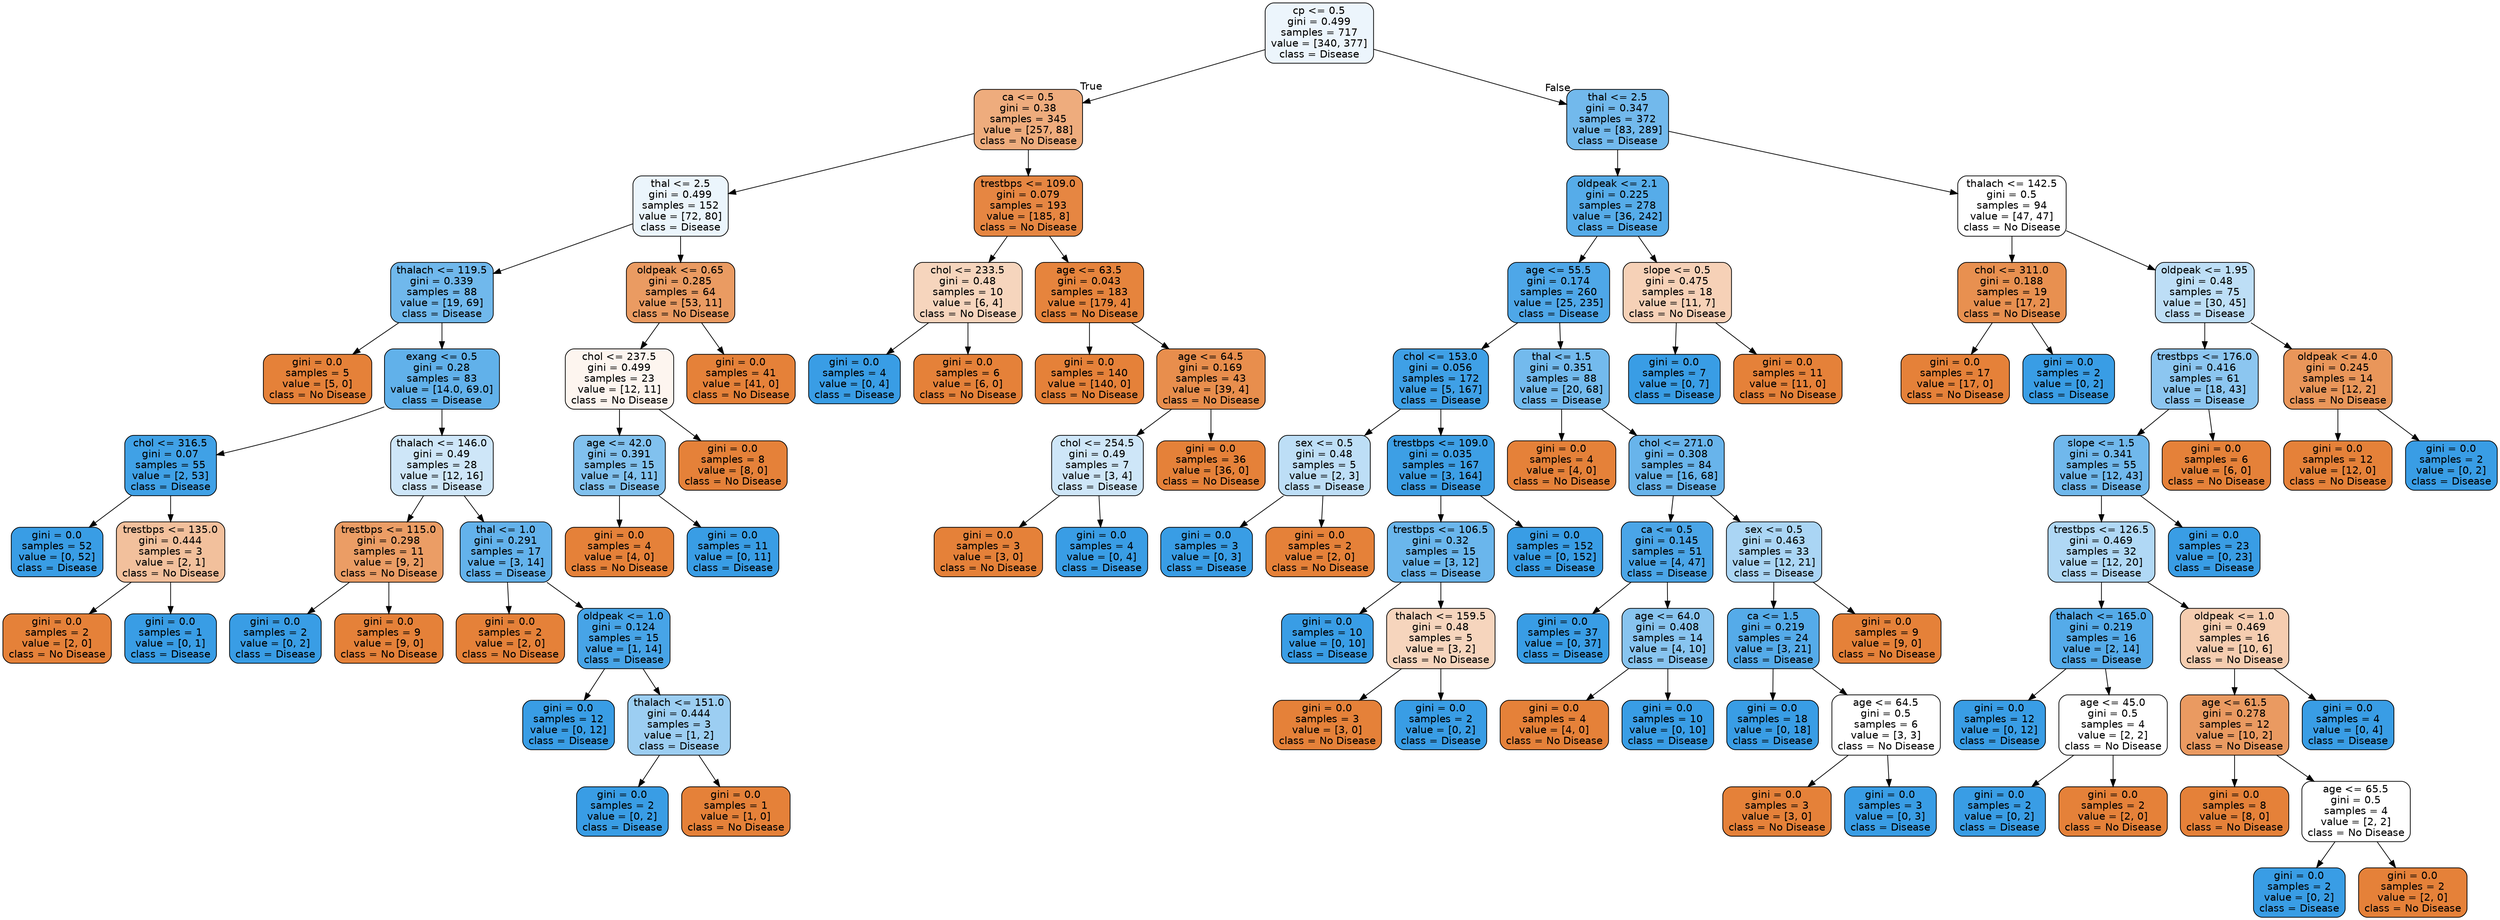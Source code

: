 digraph Tree {
node [shape=box, style="filled, rounded", color="black", fontname="helvetica"] ;
edge [fontname="helvetica"] ;
0 [label="cp <= 0.5\ngini = 0.499\nsamples = 717\nvalue = [340, 377]\nclass = Disease", fillcolor="#ecf5fc"] ;
1 [label="ca <= 0.5\ngini = 0.38\nsamples = 345\nvalue = [257, 88]\nclass = No Disease", fillcolor="#eeac7d"] ;
0 -> 1 [labeldistance=2.5, labelangle=45, headlabel="True"] ;
2 [label="thal <= 2.5\ngini = 0.499\nsamples = 152\nvalue = [72, 80]\nclass = Disease", fillcolor="#ebf5fc"] ;
1 -> 2 ;
3 [label="thalach <= 119.5\ngini = 0.339\nsamples = 88\nvalue = [19, 69]\nclass = Disease", fillcolor="#70b8ec"] ;
2 -> 3 ;
4 [label="gini = 0.0\nsamples = 5\nvalue = [5, 0]\nclass = No Disease", fillcolor="#e58139"] ;
3 -> 4 ;
5 [label="exang <= 0.5\ngini = 0.28\nsamples = 83\nvalue = [14.0, 69.0]\nclass = Disease", fillcolor="#61b1ea"] ;
3 -> 5 ;
6 [label="chol <= 316.5\ngini = 0.07\nsamples = 55\nvalue = [2, 53]\nclass = Disease", fillcolor="#40a1e6"] ;
5 -> 6 ;
7 [label="gini = 0.0\nsamples = 52\nvalue = [0, 52]\nclass = Disease", fillcolor="#399de5"] ;
6 -> 7 ;
8 [label="trestbps <= 135.0\ngini = 0.444\nsamples = 3\nvalue = [2, 1]\nclass = No Disease", fillcolor="#f2c09c"] ;
6 -> 8 ;
9 [label="gini = 0.0\nsamples = 2\nvalue = [2, 0]\nclass = No Disease", fillcolor="#e58139"] ;
8 -> 9 ;
10 [label="gini = 0.0\nsamples = 1\nvalue = [0, 1]\nclass = Disease", fillcolor="#399de5"] ;
8 -> 10 ;
11 [label="thalach <= 146.0\ngini = 0.49\nsamples = 28\nvalue = [12, 16]\nclass = Disease", fillcolor="#cee6f8"] ;
5 -> 11 ;
12 [label="trestbps <= 115.0\ngini = 0.298\nsamples = 11\nvalue = [9, 2]\nclass = No Disease", fillcolor="#eb9d65"] ;
11 -> 12 ;
13 [label="gini = 0.0\nsamples = 2\nvalue = [0, 2]\nclass = Disease", fillcolor="#399de5"] ;
12 -> 13 ;
14 [label="gini = 0.0\nsamples = 9\nvalue = [9, 0]\nclass = No Disease", fillcolor="#e58139"] ;
12 -> 14 ;
15 [label="thal <= 1.0\ngini = 0.291\nsamples = 17\nvalue = [3, 14]\nclass = Disease", fillcolor="#63b2eb"] ;
11 -> 15 ;
16 [label="gini = 0.0\nsamples = 2\nvalue = [2, 0]\nclass = No Disease", fillcolor="#e58139"] ;
15 -> 16 ;
17 [label="oldpeak <= 1.0\ngini = 0.124\nsamples = 15\nvalue = [1, 14]\nclass = Disease", fillcolor="#47a4e7"] ;
15 -> 17 ;
18 [label="gini = 0.0\nsamples = 12\nvalue = [0, 12]\nclass = Disease", fillcolor="#399de5"] ;
17 -> 18 ;
19 [label="thalach <= 151.0\ngini = 0.444\nsamples = 3\nvalue = [1, 2]\nclass = Disease", fillcolor="#9ccef2"] ;
17 -> 19 ;
20 [label="gini = 0.0\nsamples = 2\nvalue = [0, 2]\nclass = Disease", fillcolor="#399de5"] ;
19 -> 20 ;
21 [label="gini = 0.0\nsamples = 1\nvalue = [1, 0]\nclass = No Disease", fillcolor="#e58139"] ;
19 -> 21 ;
22 [label="oldpeak <= 0.65\ngini = 0.285\nsamples = 64\nvalue = [53, 11]\nclass = No Disease", fillcolor="#ea9b62"] ;
2 -> 22 ;
23 [label="chol <= 237.5\ngini = 0.499\nsamples = 23\nvalue = [12, 11]\nclass = No Disease", fillcolor="#fdf5ef"] ;
22 -> 23 ;
24 [label="age <= 42.0\ngini = 0.391\nsamples = 15\nvalue = [4, 11]\nclass = Disease", fillcolor="#81c1ee"] ;
23 -> 24 ;
25 [label="gini = 0.0\nsamples = 4\nvalue = [4, 0]\nclass = No Disease", fillcolor="#e58139"] ;
24 -> 25 ;
26 [label="gini = 0.0\nsamples = 11\nvalue = [0, 11]\nclass = Disease", fillcolor="#399de5"] ;
24 -> 26 ;
27 [label="gini = 0.0\nsamples = 8\nvalue = [8, 0]\nclass = No Disease", fillcolor="#e58139"] ;
23 -> 27 ;
28 [label="gini = 0.0\nsamples = 41\nvalue = [41, 0]\nclass = No Disease", fillcolor="#e58139"] ;
22 -> 28 ;
29 [label="trestbps <= 109.0\ngini = 0.079\nsamples = 193\nvalue = [185, 8]\nclass = No Disease", fillcolor="#e68642"] ;
1 -> 29 ;
30 [label="chol <= 233.5\ngini = 0.48\nsamples = 10\nvalue = [6, 4]\nclass = No Disease", fillcolor="#f6d5bd"] ;
29 -> 30 ;
31 [label="gini = 0.0\nsamples = 4\nvalue = [0, 4]\nclass = Disease", fillcolor="#399de5"] ;
30 -> 31 ;
32 [label="gini = 0.0\nsamples = 6\nvalue = [6, 0]\nclass = No Disease", fillcolor="#e58139"] ;
30 -> 32 ;
33 [label="age <= 63.5\ngini = 0.043\nsamples = 183\nvalue = [179, 4]\nclass = No Disease", fillcolor="#e6843d"] ;
29 -> 33 ;
34 [label="gini = 0.0\nsamples = 140\nvalue = [140, 0]\nclass = No Disease", fillcolor="#e58139"] ;
33 -> 34 ;
35 [label="age <= 64.5\ngini = 0.169\nsamples = 43\nvalue = [39, 4]\nclass = No Disease", fillcolor="#e88e4d"] ;
33 -> 35 ;
36 [label="chol <= 254.5\ngini = 0.49\nsamples = 7\nvalue = [3, 4]\nclass = Disease", fillcolor="#cee6f8"] ;
35 -> 36 ;
37 [label="gini = 0.0\nsamples = 3\nvalue = [3, 0]\nclass = No Disease", fillcolor="#e58139"] ;
36 -> 37 ;
38 [label="gini = 0.0\nsamples = 4\nvalue = [0, 4]\nclass = Disease", fillcolor="#399de5"] ;
36 -> 38 ;
39 [label="gini = 0.0\nsamples = 36\nvalue = [36, 0]\nclass = No Disease", fillcolor="#e58139"] ;
35 -> 39 ;
40 [label="thal <= 2.5\ngini = 0.347\nsamples = 372\nvalue = [83, 289]\nclass = Disease", fillcolor="#72b9ec"] ;
0 -> 40 [labeldistance=2.5, labelangle=-45, headlabel="False"] ;
41 [label="oldpeak <= 2.1\ngini = 0.225\nsamples = 278\nvalue = [36, 242]\nclass = Disease", fillcolor="#56ace9"] ;
40 -> 41 ;
42 [label="age <= 55.5\ngini = 0.174\nsamples = 260\nvalue = [25, 235]\nclass = Disease", fillcolor="#4ea7e8"] ;
41 -> 42 ;
43 [label="chol <= 153.0\ngini = 0.056\nsamples = 172\nvalue = [5, 167]\nclass = Disease", fillcolor="#3fa0e6"] ;
42 -> 43 ;
44 [label="sex <= 0.5\ngini = 0.48\nsamples = 5\nvalue = [2, 3]\nclass = Disease", fillcolor="#bddef6"] ;
43 -> 44 ;
45 [label="gini = 0.0\nsamples = 3\nvalue = [0, 3]\nclass = Disease", fillcolor="#399de5"] ;
44 -> 45 ;
46 [label="gini = 0.0\nsamples = 2\nvalue = [2, 0]\nclass = No Disease", fillcolor="#e58139"] ;
44 -> 46 ;
47 [label="trestbps <= 109.0\ngini = 0.035\nsamples = 167\nvalue = [3, 164]\nclass = Disease", fillcolor="#3d9fe5"] ;
43 -> 47 ;
48 [label="trestbps <= 106.5\ngini = 0.32\nsamples = 15\nvalue = [3, 12]\nclass = Disease", fillcolor="#6ab6ec"] ;
47 -> 48 ;
49 [label="gini = 0.0\nsamples = 10\nvalue = [0, 10]\nclass = Disease", fillcolor="#399de5"] ;
48 -> 49 ;
50 [label="thalach <= 159.5\ngini = 0.48\nsamples = 5\nvalue = [3, 2]\nclass = No Disease", fillcolor="#f6d5bd"] ;
48 -> 50 ;
51 [label="gini = 0.0\nsamples = 3\nvalue = [3, 0]\nclass = No Disease", fillcolor="#e58139"] ;
50 -> 51 ;
52 [label="gini = 0.0\nsamples = 2\nvalue = [0, 2]\nclass = Disease", fillcolor="#399de5"] ;
50 -> 52 ;
53 [label="gini = 0.0\nsamples = 152\nvalue = [0, 152]\nclass = Disease", fillcolor="#399de5"] ;
47 -> 53 ;
54 [label="thal <= 1.5\ngini = 0.351\nsamples = 88\nvalue = [20, 68]\nclass = Disease", fillcolor="#73baed"] ;
42 -> 54 ;
55 [label="gini = 0.0\nsamples = 4\nvalue = [4, 0]\nclass = No Disease", fillcolor="#e58139"] ;
54 -> 55 ;
56 [label="chol <= 271.0\ngini = 0.308\nsamples = 84\nvalue = [16, 68]\nclass = Disease", fillcolor="#68b4eb"] ;
54 -> 56 ;
57 [label="ca <= 0.5\ngini = 0.145\nsamples = 51\nvalue = [4, 47]\nclass = Disease", fillcolor="#4aa5e7"] ;
56 -> 57 ;
58 [label="gini = 0.0\nsamples = 37\nvalue = [0, 37]\nclass = Disease", fillcolor="#399de5"] ;
57 -> 58 ;
59 [label="age <= 64.0\ngini = 0.408\nsamples = 14\nvalue = [4, 10]\nclass = Disease", fillcolor="#88c4ef"] ;
57 -> 59 ;
60 [label="gini = 0.0\nsamples = 4\nvalue = [4, 0]\nclass = No Disease", fillcolor="#e58139"] ;
59 -> 60 ;
61 [label="gini = 0.0\nsamples = 10\nvalue = [0, 10]\nclass = Disease", fillcolor="#399de5"] ;
59 -> 61 ;
62 [label="sex <= 0.5\ngini = 0.463\nsamples = 33\nvalue = [12, 21]\nclass = Disease", fillcolor="#aad5f4"] ;
56 -> 62 ;
63 [label="ca <= 1.5\ngini = 0.219\nsamples = 24\nvalue = [3, 21]\nclass = Disease", fillcolor="#55abe9"] ;
62 -> 63 ;
64 [label="gini = 0.0\nsamples = 18\nvalue = [0, 18]\nclass = Disease", fillcolor="#399de5"] ;
63 -> 64 ;
65 [label="age <= 64.5\ngini = 0.5\nsamples = 6\nvalue = [3, 3]\nclass = No Disease", fillcolor="#ffffff"] ;
63 -> 65 ;
66 [label="gini = 0.0\nsamples = 3\nvalue = [3, 0]\nclass = No Disease", fillcolor="#e58139"] ;
65 -> 66 ;
67 [label="gini = 0.0\nsamples = 3\nvalue = [0, 3]\nclass = Disease", fillcolor="#399de5"] ;
65 -> 67 ;
68 [label="gini = 0.0\nsamples = 9\nvalue = [9, 0]\nclass = No Disease", fillcolor="#e58139"] ;
62 -> 68 ;
69 [label="slope <= 0.5\ngini = 0.475\nsamples = 18\nvalue = [11, 7]\nclass = No Disease", fillcolor="#f6d1b7"] ;
41 -> 69 ;
70 [label="gini = 0.0\nsamples = 7\nvalue = [0, 7]\nclass = Disease", fillcolor="#399de5"] ;
69 -> 70 ;
71 [label="gini = 0.0\nsamples = 11\nvalue = [11, 0]\nclass = No Disease", fillcolor="#e58139"] ;
69 -> 71 ;
72 [label="thalach <= 142.5\ngini = 0.5\nsamples = 94\nvalue = [47, 47]\nclass = No Disease", fillcolor="#ffffff"] ;
40 -> 72 ;
73 [label="chol <= 311.0\ngini = 0.188\nsamples = 19\nvalue = [17, 2]\nclass = No Disease", fillcolor="#e89050"] ;
72 -> 73 ;
74 [label="gini = 0.0\nsamples = 17\nvalue = [17, 0]\nclass = No Disease", fillcolor="#e58139"] ;
73 -> 74 ;
75 [label="gini = 0.0\nsamples = 2\nvalue = [0, 2]\nclass = Disease", fillcolor="#399de5"] ;
73 -> 75 ;
76 [label="oldpeak <= 1.95\ngini = 0.48\nsamples = 75\nvalue = [30, 45]\nclass = Disease", fillcolor="#bddef6"] ;
72 -> 76 ;
77 [label="trestbps <= 176.0\ngini = 0.416\nsamples = 61\nvalue = [18, 43]\nclass = Disease", fillcolor="#8cc6f0"] ;
76 -> 77 ;
78 [label="slope <= 1.5\ngini = 0.341\nsamples = 55\nvalue = [12, 43]\nclass = Disease", fillcolor="#70b8ec"] ;
77 -> 78 ;
79 [label="trestbps <= 126.5\ngini = 0.469\nsamples = 32\nvalue = [12, 20]\nclass = Disease", fillcolor="#b0d8f5"] ;
78 -> 79 ;
80 [label="thalach <= 165.0\ngini = 0.219\nsamples = 16\nvalue = [2, 14]\nclass = Disease", fillcolor="#55abe9"] ;
79 -> 80 ;
81 [label="gini = 0.0\nsamples = 12\nvalue = [0, 12]\nclass = Disease", fillcolor="#399de5"] ;
80 -> 81 ;
82 [label="age <= 45.0\ngini = 0.5\nsamples = 4\nvalue = [2, 2]\nclass = No Disease", fillcolor="#ffffff"] ;
80 -> 82 ;
83 [label="gini = 0.0\nsamples = 2\nvalue = [0, 2]\nclass = Disease", fillcolor="#399de5"] ;
82 -> 83 ;
84 [label="gini = 0.0\nsamples = 2\nvalue = [2, 0]\nclass = No Disease", fillcolor="#e58139"] ;
82 -> 84 ;
85 [label="oldpeak <= 1.0\ngini = 0.469\nsamples = 16\nvalue = [10, 6]\nclass = No Disease", fillcolor="#f5cdb0"] ;
79 -> 85 ;
86 [label="age <= 61.5\ngini = 0.278\nsamples = 12\nvalue = [10, 2]\nclass = No Disease", fillcolor="#ea9a61"] ;
85 -> 86 ;
87 [label="gini = 0.0\nsamples = 8\nvalue = [8, 0]\nclass = No Disease", fillcolor="#e58139"] ;
86 -> 87 ;
88 [label="age <= 65.5\ngini = 0.5\nsamples = 4\nvalue = [2, 2]\nclass = No Disease", fillcolor="#ffffff"] ;
86 -> 88 ;
89 [label="gini = 0.0\nsamples = 2\nvalue = [0, 2]\nclass = Disease", fillcolor="#399de5"] ;
88 -> 89 ;
90 [label="gini = 0.0\nsamples = 2\nvalue = [2, 0]\nclass = No Disease", fillcolor="#e58139"] ;
88 -> 90 ;
91 [label="gini = 0.0\nsamples = 4\nvalue = [0, 4]\nclass = Disease", fillcolor="#399de5"] ;
85 -> 91 ;
92 [label="gini = 0.0\nsamples = 23\nvalue = [0, 23]\nclass = Disease", fillcolor="#399de5"] ;
78 -> 92 ;
93 [label="gini = 0.0\nsamples = 6\nvalue = [6, 0]\nclass = No Disease", fillcolor="#e58139"] ;
77 -> 93 ;
94 [label="oldpeak <= 4.0\ngini = 0.245\nsamples = 14\nvalue = [12, 2]\nclass = No Disease", fillcolor="#e9965a"] ;
76 -> 94 ;
95 [label="gini = 0.0\nsamples = 12\nvalue = [12, 0]\nclass = No Disease", fillcolor="#e58139"] ;
94 -> 95 ;
96 [label="gini = 0.0\nsamples = 2\nvalue = [0, 2]\nclass = Disease", fillcolor="#399de5"] ;
94 -> 96 ;
}